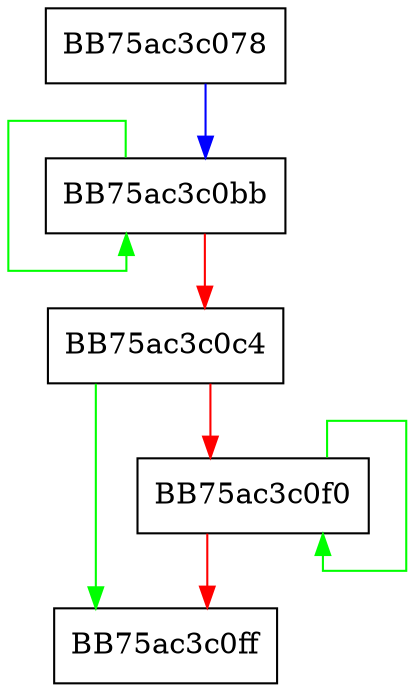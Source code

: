 digraph WriteMBinHeader {
  node [shape="box"];
  graph [splines=ortho];
  BB75ac3c078 -> BB75ac3c0bb [color="blue"];
  BB75ac3c0bb -> BB75ac3c0bb [color="green"];
  BB75ac3c0bb -> BB75ac3c0c4 [color="red"];
  BB75ac3c0c4 -> BB75ac3c0ff [color="green"];
  BB75ac3c0c4 -> BB75ac3c0f0 [color="red"];
  BB75ac3c0f0 -> BB75ac3c0f0 [color="green"];
  BB75ac3c0f0 -> BB75ac3c0ff [color="red"];
}